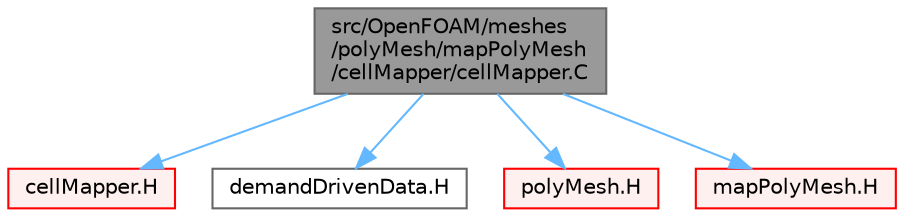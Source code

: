 digraph "src/OpenFOAM/meshes/polyMesh/mapPolyMesh/cellMapper/cellMapper.C"
{
 // LATEX_PDF_SIZE
  bgcolor="transparent";
  edge [fontname=Helvetica,fontsize=10,labelfontname=Helvetica,labelfontsize=10];
  node [fontname=Helvetica,fontsize=10,shape=box,height=0.2,width=0.4];
  Node1 [id="Node000001",label="src/OpenFOAM/meshes\l/polyMesh/mapPolyMesh\l/cellMapper/cellMapper.C",height=0.2,width=0.4,color="gray40", fillcolor="grey60", style="filled", fontcolor="black",tooltip=" "];
  Node1 -> Node2 [id="edge1_Node000001_Node000002",color="steelblue1",style="solid",tooltip=" "];
  Node2 [id="Node000002",label="cellMapper.H",height=0.2,width=0.4,color="red", fillcolor="#FFF0F0", style="filled",URL="$cellMapper_8H.html",tooltip=" "];
  Node1 -> Node162 [id="edge2_Node000001_Node000162",color="steelblue1",style="solid",tooltip=" "];
  Node162 [id="Node000162",label="demandDrivenData.H",height=0.2,width=0.4,color="grey40", fillcolor="white", style="filled",URL="$demandDrivenData_8H.html",tooltip="Template functions to aid in the implementation of demand driven data."];
  Node1 -> Node163 [id="edge3_Node000001_Node000163",color="steelblue1",style="solid",tooltip=" "];
  Node163 [id="Node000163",label="polyMesh.H",height=0.2,width=0.4,color="red", fillcolor="#FFF0F0", style="filled",URL="$polyMesh_8H.html",tooltip=" "];
  Node1 -> Node282 [id="edge4_Node000001_Node000282",color="steelblue1",style="solid",tooltip=" "];
  Node282 [id="Node000282",label="mapPolyMesh.H",height=0.2,width=0.4,color="red", fillcolor="#FFF0F0", style="filled",URL="$mapPolyMesh_8H.html",tooltip=" "];
}
